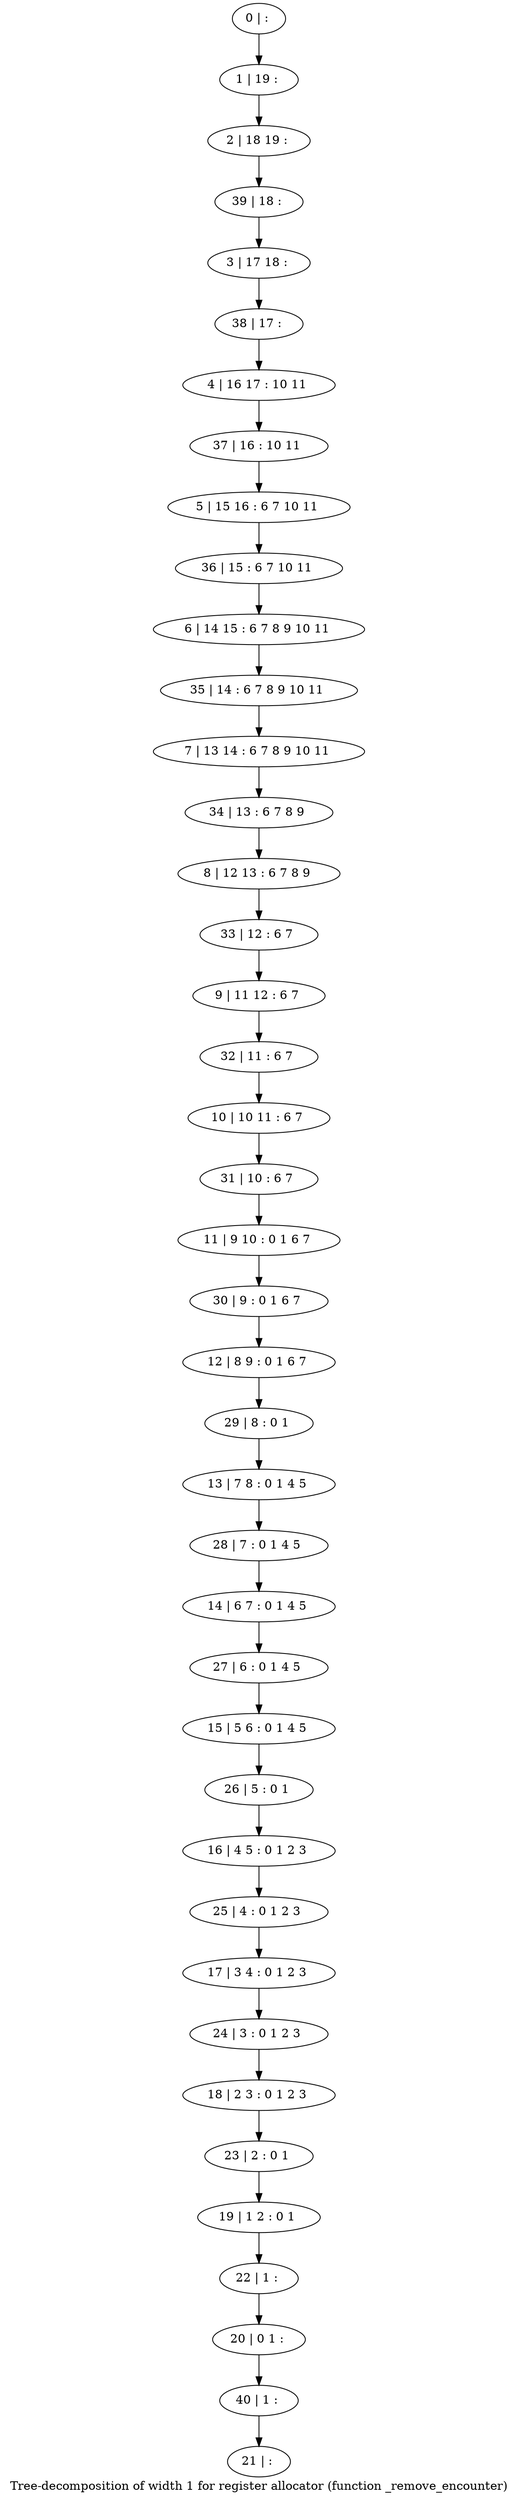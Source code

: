 digraph G {
graph [label="Tree-decomposition of width 1 for register allocator (function _remove_encounter)"]
0[label="0 | : "];
1[label="1 | 19 : "];
2[label="2 | 18 19 : "];
3[label="3 | 17 18 : "];
4[label="4 | 16 17 : 10 11 "];
5[label="5 | 15 16 : 6 7 10 11 "];
6[label="6 | 14 15 : 6 7 8 9 10 11 "];
7[label="7 | 13 14 : 6 7 8 9 10 11 "];
8[label="8 | 12 13 : 6 7 8 9 "];
9[label="9 | 11 12 : 6 7 "];
10[label="10 | 10 11 : 6 7 "];
11[label="11 | 9 10 : 0 1 6 7 "];
12[label="12 | 8 9 : 0 1 6 7 "];
13[label="13 | 7 8 : 0 1 4 5 "];
14[label="14 | 6 7 : 0 1 4 5 "];
15[label="15 | 5 6 : 0 1 4 5 "];
16[label="16 | 4 5 : 0 1 2 3 "];
17[label="17 | 3 4 : 0 1 2 3 "];
18[label="18 | 2 3 : 0 1 2 3 "];
19[label="19 | 1 2 : 0 1 "];
20[label="20 | 0 1 : "];
21[label="21 | : "];
22[label="22 | 1 : "];
23[label="23 | 2 : 0 1 "];
24[label="24 | 3 : 0 1 2 3 "];
25[label="25 | 4 : 0 1 2 3 "];
26[label="26 | 5 : 0 1 "];
27[label="27 | 6 : 0 1 4 5 "];
28[label="28 | 7 : 0 1 4 5 "];
29[label="29 | 8 : 0 1 "];
30[label="30 | 9 : 0 1 6 7 "];
31[label="31 | 10 : 6 7 "];
32[label="32 | 11 : 6 7 "];
33[label="33 | 12 : 6 7 "];
34[label="34 | 13 : 6 7 8 9 "];
35[label="35 | 14 : 6 7 8 9 10 11 "];
36[label="36 | 15 : 6 7 10 11 "];
37[label="37 | 16 : 10 11 "];
38[label="38 | 17 : "];
39[label="39 | 18 : "];
40[label="40 | 1 : "];
0->1 ;
1->2 ;
22->20 ;
19->22 ;
23->19 ;
18->23 ;
24->18 ;
17->24 ;
25->17 ;
16->25 ;
26->16 ;
15->26 ;
27->15 ;
14->27 ;
28->14 ;
13->28 ;
29->13 ;
12->29 ;
30->12 ;
11->30 ;
31->11 ;
10->31 ;
32->10 ;
9->32 ;
33->9 ;
8->33 ;
34->8 ;
7->34 ;
35->7 ;
6->35 ;
36->6 ;
5->36 ;
37->5 ;
4->37 ;
38->4 ;
3->38 ;
39->3 ;
2->39 ;
40->21 ;
20->40 ;
}
